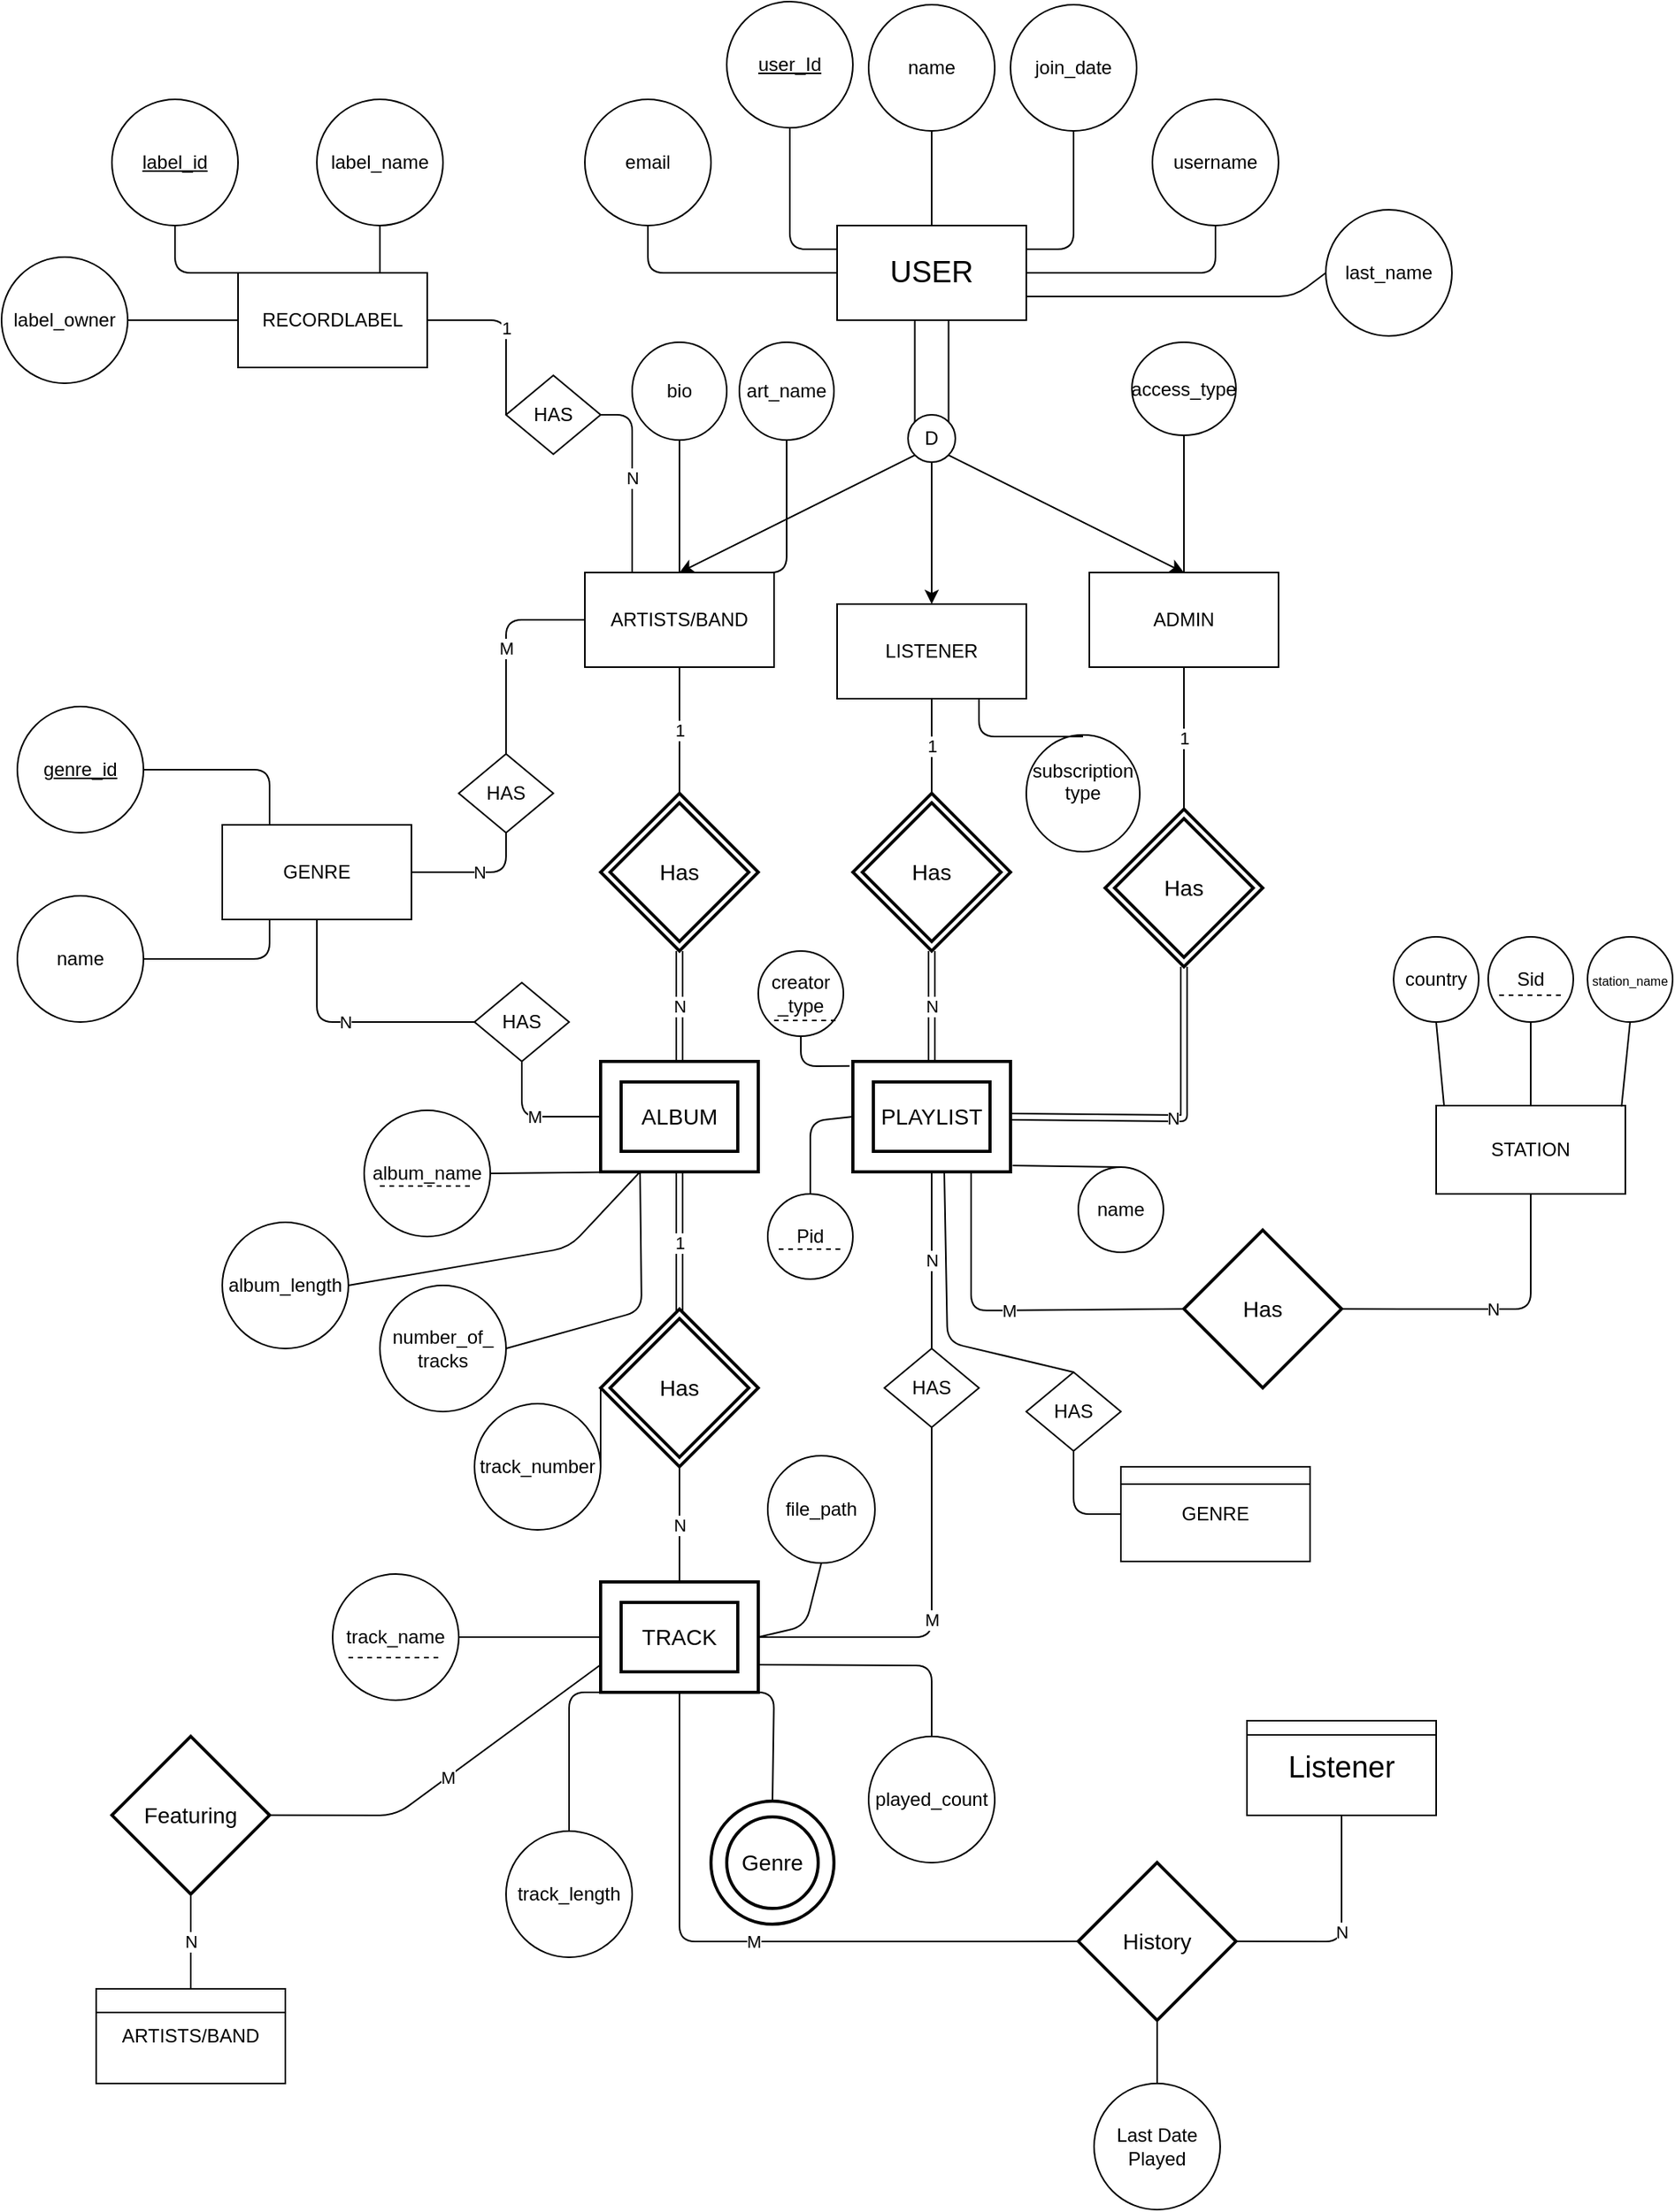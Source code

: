 <mxfile version="10.6.8" type="github"><diagram id="XxLZH_WnZtIfN90YUDpy" name="Page-1"><mxGraphModel dx="1443" dy="784" grid="1" gridSize="10" guides="1" tooltips="1" connect="1" arrows="1" fold="1" page="1" pageScale="1" pageWidth="1169" pageHeight="1654" background="none" math="0" shadow="0"><root><mxCell id="0"/><mxCell id="1" parent="0"/><mxCell id="ZjTjYvJej75fSaQNqOP--2" value="&lt;font style=&quot;font-size: 19px&quot;&gt;USER&lt;/font&gt;" style="rounded=0;whiteSpace=wrap;html=1;" parent="1" vertex="1"><mxGeometry x="560" y="202" width="120" height="60" as="geometry"/></mxCell><mxCell id="ZjTjYvJej75fSaQNqOP--3" value="" style="shape=link;html=1;width=21.429;" parent="1" target="ZjTjYvJej75fSaQNqOP--2" edge="1"><mxGeometry width="50" height="50" relative="1" as="geometry"><mxPoint x="620" y="332" as="sourcePoint"/><mxPoint x="650" y="282" as="targetPoint"/></mxGeometry></mxCell><mxCell id="ZjTjYvJej75fSaQNqOP--4" value="D" style="ellipse;whiteSpace=wrap;html=1;aspect=fixed;" parent="1" vertex="1"><mxGeometry x="605" y="322" width="30" height="30" as="geometry"/></mxCell><mxCell id="ZjTjYvJej75fSaQNqOP--7" value="" style="endArrow=classic;html=1;exitX=1;exitY=1;exitDx=0;exitDy=0;entryX=0.5;entryY=0;entryDx=0;entryDy=0;" parent="1" source="ZjTjYvJej75fSaQNqOP--4" target="Qix-pZpsLEKQEurKl3cM-2" edge="1"><mxGeometry width="50" height="50" relative="1" as="geometry"><mxPoint x="650" y="362" as="sourcePoint"/><mxPoint x="700" y="412" as="targetPoint"/></mxGeometry></mxCell><mxCell id="ZjTjYvJej75fSaQNqOP--8" value="" style="endArrow=classic;html=1;exitX=0.5;exitY=1;exitDx=0;exitDy=0;" parent="1" source="ZjTjYvJej75fSaQNqOP--4" edge="1"><mxGeometry width="50" height="50" relative="1" as="geometry"><mxPoint x="560" y="482" as="sourcePoint"/><mxPoint x="620" y="442" as="targetPoint"/></mxGeometry></mxCell><mxCell id="ZjTjYvJej75fSaQNqOP--9" value="" style="endArrow=classic;html=1;exitX=0;exitY=1;exitDx=0;exitDy=0;entryX=0.5;entryY=0;entryDx=0;entryDy=0;" parent="1" source="ZjTjYvJej75fSaQNqOP--4" target="ZjTjYvJej75fSaQNqOP--10" edge="1"><mxGeometry width="50" height="50" relative="1" as="geometry"><mxPoint x="560" y="522" as="sourcePoint"/><mxPoint x="540" y="412" as="targetPoint"/></mxGeometry></mxCell><mxCell id="ZjTjYvJej75fSaQNqOP--10" value="ARTISTS/BAND" style="rounded=0;whiteSpace=wrap;html=1;" parent="1" vertex="1"><mxGeometry x="400" y="422" width="120" height="60" as="geometry"/></mxCell><mxCell id="Qix-pZpsLEKQEurKl3cM-1" value="LISTENER" style="rounded=0;whiteSpace=wrap;html=1;" parent="1" vertex="1"><mxGeometry x="560" y="442" width="120" height="60" as="geometry"/></mxCell><mxCell id="Qix-pZpsLEKQEurKl3cM-2" value="ADMIN" style="rounded=0;whiteSpace=wrap;html=1;" parent="1" vertex="1"><mxGeometry x="720" y="422" width="120" height="60" as="geometry"/></mxCell><mxCell id="Qix-pZpsLEKQEurKl3cM-9" value="1" style="endArrow=none;html=1;entryX=0.5;entryY=1;entryDx=0;entryDy=0;" parent="1" target="ZjTjYvJej75fSaQNqOP--10" edge="1"><mxGeometry width="50" height="50" relative="1" as="geometry"><mxPoint x="460" y="562" as="sourcePoint"/><mxPoint x="260" y="522" as="targetPoint"/></mxGeometry></mxCell><mxCell id="Qix-pZpsLEKQEurKl3cM-11" value="Has" style="shape=rhombus;double=1;strokeWidth=2;fontSize=17;perimeter=rhombusPerimeter;whiteSpace=wrap;html=1;align=center;fontSize=14;" parent="1" vertex="1"><mxGeometry x="410" y="562" width="100" height="100" as="geometry"/></mxCell><mxCell id="Qix-pZpsLEKQEurKl3cM-12" value="N" style="shape=link;html=1;entryX=0.5;entryY=1;entryDx=0;entryDy=0;" parent="1" target="Qix-pZpsLEKQEurKl3cM-11" edge="1"><mxGeometry width="50" height="50" relative="1" as="geometry"><mxPoint x="460" y="732" as="sourcePoint"/><mxPoint x="260" y="682" as="targetPoint"/></mxGeometry></mxCell><mxCell id="Qix-pZpsLEKQEurKl3cM-13" value="ALBUM" style="shape=ext;strokeWidth=2;margin=10;double=1;whiteSpace=wrap;html=1;align=center;fontSize=14;" parent="1" vertex="1"><mxGeometry x="410" y="732" width="100" height="70" as="geometry"/></mxCell><mxCell id="Qix-pZpsLEKQEurKl3cM-14" value="1" style="shape=link;html=1;entryX=0.5;entryY=1;entryDx=0;entryDy=0;" parent="1" target="Qix-pZpsLEKQEurKl3cM-13" edge="1"><mxGeometry width="50" height="50" relative="1" as="geometry"><mxPoint x="460" y="892" as="sourcePoint"/><mxPoint x="260" y="822" as="targetPoint"/></mxGeometry></mxCell><mxCell id="Qix-pZpsLEKQEurKl3cM-15" value="Has" style="shape=rhombus;double=1;strokeWidth=2;fontSize=17;perimeter=rhombusPerimeter;whiteSpace=wrap;html=1;align=center;fontSize=14;" parent="1" vertex="1"><mxGeometry x="410" y="889" width="100" height="100" as="geometry"/></mxCell><mxCell id="Qix-pZpsLEKQEurKl3cM-16" value="TRACK" style="shape=ext;strokeWidth=2;margin=10;double=1;whiteSpace=wrap;html=1;align=center;fontSize=14;" parent="1" vertex="1"><mxGeometry x="410" y="1062" width="100" height="70" as="geometry"/></mxCell><mxCell id="Qix-pZpsLEKQEurKl3cM-18" value="N" style="endArrow=none;html=1;entryX=0.5;entryY=1;entryDx=0;entryDy=0;" parent="1" source="Qix-pZpsLEKQEurKl3cM-16" target="Qix-pZpsLEKQEurKl3cM-15" edge="1"><mxGeometry width="50" height="50" relative="1" as="geometry"><mxPoint x="210" y="1202" as="sourcePoint"/><mxPoint x="260" y="1152" as="targetPoint"/><Array as="points"/></mxGeometry></mxCell><mxCell id="Qix-pZpsLEKQEurKl3cM-19" value="GENRE" style="rounded=0;whiteSpace=wrap;html=1;" parent="1" vertex="1"><mxGeometry x="170" y="582" width="120" height="60" as="geometry"/></mxCell><mxCell id="Qix-pZpsLEKQEurKl3cM-20" value="HAS" style="rhombus;whiteSpace=wrap;html=1;" parent="1" vertex="1"><mxGeometry x="320" y="537" width="60" height="50" as="geometry"/></mxCell><mxCell id="Qix-pZpsLEKQEurKl3cM-21" value="M" style="endArrow=none;html=1;entryX=0;entryY=0.5;entryDx=0;entryDy=0;exitX=0.5;exitY=0;exitDx=0;exitDy=0;" parent="1" source="Qix-pZpsLEKQEurKl3cM-20" target="ZjTjYvJej75fSaQNqOP--10" edge="1"><mxGeometry width="50" height="50" relative="1" as="geometry"><mxPoint x="170" y="1202" as="sourcePoint"/><mxPoint x="220" y="1152" as="targetPoint"/><Array as="points"><mxPoint x="350" y="452"/></Array></mxGeometry></mxCell><mxCell id="Qix-pZpsLEKQEurKl3cM-22" value="N" style="endArrow=none;html=1;entryX=0.5;entryY=1;entryDx=0;entryDy=0;exitX=1;exitY=0.5;exitDx=0;exitDy=0;" parent="1" source="Qix-pZpsLEKQEurKl3cM-19" target="Qix-pZpsLEKQEurKl3cM-20" edge="1"><mxGeometry width="50" height="50" relative="1" as="geometry"><mxPoint x="170" y="1202" as="sourcePoint"/><mxPoint x="220" y="1152" as="targetPoint"/><Array as="points"><mxPoint x="350" y="612"/></Array></mxGeometry></mxCell><mxCell id="Qix-pZpsLEKQEurKl3cM-23" value="HAS" style="rhombus;whiteSpace=wrap;html=1;" parent="1" vertex="1"><mxGeometry x="330" y="682" width="60" height="50" as="geometry"/></mxCell><mxCell id="Qix-pZpsLEKQEurKl3cM-24" value="N" style="endArrow=none;html=1;entryX=0.5;entryY=1;entryDx=0;entryDy=0;exitX=0;exitY=0.5;exitDx=0;exitDy=0;" parent="1" source="Qix-pZpsLEKQEurKl3cM-23" target="Qix-pZpsLEKQEurKl3cM-19" edge="1"><mxGeometry width="50" height="50" relative="1" as="geometry"><mxPoint x="170" y="1202" as="sourcePoint"/><mxPoint x="220" y="1152" as="targetPoint"/><Array as="points"><mxPoint x="230" y="707"/></Array></mxGeometry></mxCell><mxCell id="Qix-pZpsLEKQEurKl3cM-25" value="M" style="endArrow=none;html=1;entryX=0.5;entryY=1;entryDx=0;entryDy=0;exitX=0;exitY=0.5;exitDx=0;exitDy=0;" parent="1" source="Qix-pZpsLEKQEurKl3cM-13" target="Qix-pZpsLEKQEurKl3cM-23" edge="1"><mxGeometry width="50" height="50" relative="1" as="geometry"><mxPoint x="170" y="1202" as="sourcePoint"/><mxPoint x="220" y="1152" as="targetPoint"/><Array as="points"><mxPoint x="360" y="767"/></Array></mxGeometry></mxCell><mxCell id="Qix-pZpsLEKQEurKl3cM-26" value="RECORDLABEL" style="rounded=0;whiteSpace=wrap;html=1;" parent="1" vertex="1"><mxGeometry x="180" y="232" width="120" height="60" as="geometry"/></mxCell><mxCell id="Qix-pZpsLEKQEurKl3cM-27" value="HAS" style="rhombus;whiteSpace=wrap;html=1;" parent="1" vertex="1"><mxGeometry x="350" y="297" width="60" height="50" as="geometry"/></mxCell><mxCell id="Qix-pZpsLEKQEurKl3cM-28" value="1" style="endArrow=none;html=1;entryX=0;entryY=0.5;entryDx=0;entryDy=0;exitX=1;exitY=0.5;exitDx=0;exitDy=0;" parent="1" source="Qix-pZpsLEKQEurKl3cM-26" target="Qix-pZpsLEKQEurKl3cM-27" edge="1"><mxGeometry width="50" height="50" relative="1" as="geometry"><mxPoint x="170" y="1202" as="sourcePoint"/><mxPoint x="220" y="1152" as="targetPoint"/><Array as="points"><mxPoint x="350" y="262"/></Array></mxGeometry></mxCell><mxCell id="Qix-pZpsLEKQEurKl3cM-29" value="N" style="endArrow=none;html=1;exitX=0.25;exitY=0;exitDx=0;exitDy=0;entryX=1;entryY=0.5;entryDx=0;entryDy=0;" parent="1" source="ZjTjYvJej75fSaQNqOP--10" target="Qix-pZpsLEKQEurKl3cM-27" edge="1"><mxGeometry width="50" height="50" relative="1" as="geometry"><mxPoint x="410" y="296.833" as="sourcePoint"/><mxPoint x="500" y="186.833" as="targetPoint"/><Array as="points"><mxPoint x="430" y="322"/></Array></mxGeometry></mxCell><mxCell id="Qix-pZpsLEKQEurKl3cM-31" value="PLAYLIST" style="shape=ext;strokeWidth=2;margin=10;double=1;whiteSpace=wrap;html=1;align=center;fontSize=14;" parent="1" vertex="1"><mxGeometry x="570" y="732" width="100" height="70" as="geometry"/></mxCell><mxCell id="Qix-pZpsLEKQEurKl3cM-32" value="Has" style="shape=rhombus;double=1;strokeWidth=2;fontSize=17;perimeter=rhombusPerimeter;whiteSpace=wrap;html=1;align=center;fontSize=14;" parent="1" vertex="1"><mxGeometry x="570" y="562" width="100" height="100" as="geometry"/></mxCell><mxCell id="Qix-pZpsLEKQEurKl3cM-34" value="1" style="endArrow=none;html=1;entryX=0.5;entryY=1;entryDx=0;entryDy=0;exitX=0.5;exitY=0;exitDx=0;exitDy=0;" parent="1" source="Qix-pZpsLEKQEurKl3cM-32" target="Qix-pZpsLEKQEurKl3cM-1" edge="1"><mxGeometry width="50" height="50" relative="1" as="geometry"><mxPoint x="170" y="1202" as="sourcePoint"/><mxPoint x="220" y="1152" as="targetPoint"/></mxGeometry></mxCell><mxCell id="Qix-pZpsLEKQEurKl3cM-37" value="N" style="shape=link;html=1;entryX=0.5;entryY=1;entryDx=0;entryDy=0;exitX=0.5;exitY=0;exitDx=0;exitDy=0;" parent="1" source="Qix-pZpsLEKQEurKl3cM-31" target="Qix-pZpsLEKQEurKl3cM-32" edge="1"><mxGeometry width="50" height="50" relative="1" as="geometry"><mxPoint x="170" y="1202" as="sourcePoint"/><mxPoint x="220" y="1152" as="targetPoint"/></mxGeometry></mxCell><mxCell id="Qix-pZpsLEKQEurKl3cM-38" value="HAS" style="rhombus;whiteSpace=wrap;html=1;" parent="1" vertex="1"><mxGeometry x="590" y="914" width="60" height="50" as="geometry"/></mxCell><mxCell id="Qix-pZpsLEKQEurKl3cM-42" value="M" style="endArrow=none;html=1;exitX=1;exitY=0.5;exitDx=0;exitDy=0;entryX=0.5;entryY=1;entryDx=0;entryDy=0;" parent="1" source="Qix-pZpsLEKQEurKl3cM-16" target="Qix-pZpsLEKQEurKl3cM-38" edge="1"><mxGeometry width="50" height="50" relative="1" as="geometry"><mxPoint x="170" y="1202" as="sourcePoint"/><mxPoint x="220" y="1152" as="targetPoint"/><Array as="points"><mxPoint x="620" y="1097"/></Array></mxGeometry></mxCell><mxCell id="Qix-pZpsLEKQEurKl3cM-43" value="N" style="endArrow=none;html=1;entryX=0.5;entryY=1;entryDx=0;entryDy=0;exitX=0.5;exitY=0;exitDx=0;exitDy=0;" parent="1" source="Qix-pZpsLEKQEurKl3cM-38" target="Qix-pZpsLEKQEurKl3cM-31" edge="1"><mxGeometry width="50" height="50" relative="1" as="geometry"><mxPoint x="170" y="1202" as="sourcePoint"/><mxPoint x="220" y="1152" as="targetPoint"/></mxGeometry></mxCell><mxCell id="Qix-pZpsLEKQEurKl3cM-44" value="Has" style="shape=rhombus;double=1;strokeWidth=2;fontSize=17;perimeter=rhombusPerimeter;whiteSpace=wrap;html=1;align=center;fontSize=14;" parent="1" vertex="1"><mxGeometry x="730" y="572" width="100" height="100" as="geometry"/></mxCell><mxCell id="Qix-pZpsLEKQEurKl3cM-45" value="1" style="endArrow=none;html=1;entryX=0.5;entryY=1;entryDx=0;entryDy=0;exitX=0.5;exitY=0;exitDx=0;exitDy=0;" parent="1" source="Qix-pZpsLEKQEurKl3cM-44" target="Qix-pZpsLEKQEurKl3cM-2" edge="1"><mxGeometry width="50" height="50" relative="1" as="geometry"><mxPoint x="630" y="572" as="sourcePoint"/><mxPoint x="630" y="512" as="targetPoint"/></mxGeometry></mxCell><mxCell id="Qix-pZpsLEKQEurKl3cM-49" value="M" style="endArrow=none;html=1;entryX=0.75;entryY=1;entryDx=0;entryDy=0;exitX=0;exitY=0.5;exitDx=0;exitDy=0;" parent="1" source="nU40NlZPv47ax7dAzNOi-8" target="Qix-pZpsLEKQEurKl3cM-31" edge="1"><mxGeometry width="50" height="50" relative="1" as="geometry"><mxPoint x="780.235" y="889.294" as="sourcePoint"/><mxPoint x="220" y="1152" as="targetPoint"/><Array as="points"><mxPoint x="645" y="890"/></Array></mxGeometry></mxCell><mxCell id="rVJGgEubMFQXfVqfXKyP-1" value="N" style="shape=link;html=1;exitX=1;exitY=0.5;exitDx=0;exitDy=0;entryX=0.5;entryY=1;entryDx=0;entryDy=0;" parent="1" source="Qix-pZpsLEKQEurKl3cM-31" target="Qix-pZpsLEKQEurKl3cM-44" edge="1"><mxGeometry width="50" height="50" relative="1" as="geometry"><mxPoint x="820" y="792" as="sourcePoint"/><mxPoint x="870" y="742" as="targetPoint"/><Array as="points"><mxPoint x="780" y="768"/></Array></mxGeometry></mxCell><mxCell id="rVJGgEubMFQXfVqfXKyP-3" value="&lt;u&gt;user_Id&lt;/u&gt;" style="ellipse;whiteSpace=wrap;html=1;" parent="1" vertex="1"><mxGeometry x="490" y="60" width="80" height="80" as="geometry"/></mxCell><mxCell id="rVJGgEubMFQXfVqfXKyP-4" value="name" style="ellipse;whiteSpace=wrap;html=1;" parent="1" vertex="1"><mxGeometry x="580" y="62" width="80" height="80" as="geometry"/></mxCell><mxCell id="rVJGgEubMFQXfVqfXKyP-5" value="join_date" style="ellipse;whiteSpace=wrap;html=1;" parent="1" vertex="1"><mxGeometry x="670" y="62" width="80" height="80" as="geometry"/></mxCell><mxCell id="rVJGgEubMFQXfVqfXKyP-7" value="" style="endArrow=none;html=1;entryX=0.5;entryY=1;entryDx=0;entryDy=0;exitX=0;exitY=0.25;exitDx=0;exitDy=0;" parent="1" source="ZjTjYvJej75fSaQNqOP--2" target="rVJGgEubMFQXfVqfXKyP-3" edge="1"><mxGeometry width="50" height="50" relative="1" as="geometry"><mxPoint x="500" y="230" as="sourcePoint"/><mxPoint x="550" y="180" as="targetPoint"/><Array as="points"><mxPoint x="530" y="217"/></Array></mxGeometry></mxCell><mxCell id="rVJGgEubMFQXfVqfXKyP-8" value="" style="endArrow=none;html=1;entryX=0.5;entryY=1;entryDx=0;entryDy=0;exitX=0.5;exitY=0;exitDx=0;exitDy=0;" parent="1" source="ZjTjYvJej75fSaQNqOP--2" target="rVJGgEubMFQXfVqfXKyP-4" edge="1"><mxGeometry width="50" height="50" relative="1" as="geometry"><mxPoint x="610" y="210" as="sourcePoint"/><mxPoint x="360" y="210" as="targetPoint"/></mxGeometry></mxCell><mxCell id="rVJGgEubMFQXfVqfXKyP-11" value="" style="endArrow=none;html=1;entryX=0.5;entryY=1;entryDx=0;entryDy=0;exitX=1;exitY=0.25;exitDx=0;exitDy=0;" parent="1" source="ZjTjYvJej75fSaQNqOP--2" target="rVJGgEubMFQXfVqfXKyP-5" edge="1"><mxGeometry width="50" height="50" relative="1" as="geometry"><mxPoint x="690" y="200" as="sourcePoint"/><mxPoint x="740" y="160" as="targetPoint"/><Array as="points"><mxPoint x="710" y="217"/></Array></mxGeometry></mxCell><mxCell id="rVJGgEubMFQXfVqfXKyP-12" value="username&lt;br&gt;" style="ellipse;whiteSpace=wrap;html=1;" parent="1" vertex="1"><mxGeometry x="760" y="122" width="80" height="80" as="geometry"/></mxCell><mxCell id="rVJGgEubMFQXfVqfXKyP-15" value="" style="endArrow=none;html=1;exitX=1;exitY=0.5;exitDx=0;exitDy=0;entryX=0.5;entryY=1;entryDx=0;entryDy=0;" parent="1" source="ZjTjYvJej75fSaQNqOP--2" target="rVJGgEubMFQXfVqfXKyP-12" edge="1"><mxGeometry width="50" height="50" relative="1" as="geometry"><mxPoint x="800" y="290" as="sourcePoint"/><mxPoint x="800" y="232" as="targetPoint"/><Array as="points"><mxPoint x="800" y="232"/></Array></mxGeometry></mxCell><mxCell id="rVJGgEubMFQXfVqfXKyP-17" value="email&lt;br&gt;" style="ellipse;whiteSpace=wrap;html=1;" parent="1" vertex="1"><mxGeometry x="400" y="122" width="80" height="80" as="geometry"/></mxCell><mxCell id="rVJGgEubMFQXfVqfXKyP-21" value="" style="endArrow=none;html=1;entryX=0.5;entryY=1;entryDx=0;entryDy=0;exitX=0;exitY=0.5;exitDx=0;exitDy=0;" parent="1" source="ZjTjYvJej75fSaQNqOP--2" target="rVJGgEubMFQXfVqfXKyP-17" edge="1"><mxGeometry width="50" height="50" relative="1" as="geometry"><mxPoint x="460" y="350" as="sourcePoint"/><mxPoint x="510" y="300" as="targetPoint"/><Array as="points"><mxPoint x="440" y="232"/></Array></mxGeometry></mxCell><mxCell id="rVJGgEubMFQXfVqfXKyP-23" value="bio" style="ellipse;whiteSpace=wrap;html=1;" parent="1" vertex="1"><mxGeometry x="430" y="276" width="60" height="62" as="geometry"/></mxCell><mxCell id="rVJGgEubMFQXfVqfXKyP-25" value="&lt;u&gt;label_id&lt;/u&gt;" style="ellipse;whiteSpace=wrap;html=1;aspect=fixed;" parent="1" vertex="1"><mxGeometry x="100" y="122" width="80" height="80" as="geometry"/></mxCell><mxCell id="rVJGgEubMFQXfVqfXKyP-26" value="label_name" style="ellipse;whiteSpace=wrap;html=1;aspect=fixed;" parent="1" vertex="1"><mxGeometry x="230" y="122" width="80" height="80" as="geometry"/></mxCell><mxCell id="rVJGgEubMFQXfVqfXKyP-27" value="label_owner" style="ellipse;whiteSpace=wrap;html=1;aspect=fixed;" parent="1" vertex="1"><mxGeometry x="30" y="222" width="80" height="80" as="geometry"/></mxCell><mxCell id="rVJGgEubMFQXfVqfXKyP-33" value="access_type" style="ellipse;whiteSpace=wrap;html=1;" parent="1" vertex="1"><mxGeometry x="747" y="276" width="66" height="59" as="geometry"/></mxCell><mxCell id="rVJGgEubMFQXfVqfXKyP-36" value="&lt;u&gt;genre_id&lt;/u&gt;" style="ellipse;whiteSpace=wrap;html=1;aspect=fixed;" parent="1" vertex="1"><mxGeometry x="40" y="507" width="80" height="80" as="geometry"/></mxCell><mxCell id="rVJGgEubMFQXfVqfXKyP-37" value="name" style="ellipse;whiteSpace=wrap;html=1;aspect=fixed;" parent="1" vertex="1"><mxGeometry x="40" y="627" width="80" height="80" as="geometry"/></mxCell><mxCell id="rVJGgEubMFQXfVqfXKyP-38" value="" style="endArrow=none;html=1;entryX=1;entryY=0.5;entryDx=0;entryDy=0;exitX=0.25;exitY=1;exitDx=0;exitDy=0;" parent="1" source="Qix-pZpsLEKQEurKl3cM-19" target="rVJGgEubMFQXfVqfXKyP-37" edge="1"><mxGeometry width="50" height="50" relative="1" as="geometry"><mxPoint x="180" y="720" as="sourcePoint"/><mxPoint x="210" y="820" as="targetPoint"/><Array as="points"><mxPoint x="200" y="667"/></Array></mxGeometry></mxCell><mxCell id="rVJGgEubMFQXfVqfXKyP-39" value="" style="endArrow=none;html=1;entryX=1;entryY=0.5;entryDx=0;entryDy=0;exitX=0.25;exitY=0;exitDx=0;exitDy=0;" parent="1" source="Qix-pZpsLEKQEurKl3cM-19" target="rVJGgEubMFQXfVqfXKyP-36" edge="1"><mxGeometry width="50" height="50" relative="1" as="geometry"><mxPoint x="110" y="620" as="sourcePoint"/><mxPoint x="160" y="570" as="targetPoint"/><Array as="points"><mxPoint x="200" y="547"/></Array></mxGeometry></mxCell><mxCell id="rVJGgEubMFQXfVqfXKyP-40" value="" style="endArrow=none;html=1;entryX=0.5;entryY=1;entryDx=0;entryDy=0;exitX=0.5;exitY=0;exitDx=0;exitDy=0;" parent="1" source="ZjTjYvJej75fSaQNqOP--10" target="rVJGgEubMFQXfVqfXKyP-23" edge="1"><mxGeometry width="50" height="50" relative="1" as="geometry"><mxPoint x="460" y="410" as="sourcePoint"/><mxPoint x="510" y="360" as="targetPoint"/></mxGeometry></mxCell><mxCell id="rVJGgEubMFQXfVqfXKyP-42" value="" style="endArrow=none;html=1;exitX=1;exitY=0.5;exitDx=0;exitDy=0;entryX=0;entryY=0.5;entryDx=0;entryDy=0;" parent="1" source="rVJGgEubMFQXfVqfXKyP-27" target="Qix-pZpsLEKQEurKl3cM-26" edge="1"><mxGeometry width="50" height="50" relative="1" as="geometry"><mxPoint x="120" y="290" as="sourcePoint"/><mxPoint x="170" y="240" as="targetPoint"/></mxGeometry></mxCell><mxCell id="rVJGgEubMFQXfVqfXKyP-43" value="" style="endArrow=none;html=1;entryX=0.5;entryY=1;entryDx=0;entryDy=0;exitX=0.25;exitY=0;exitDx=0;exitDy=0;" parent="1" source="Qix-pZpsLEKQEurKl3cM-26" target="rVJGgEubMFQXfVqfXKyP-25" edge="1"><mxGeometry width="50" height="50" relative="1" as="geometry"><mxPoint x="140" y="250" as="sourcePoint"/><mxPoint x="190" y="200" as="targetPoint"/><Array as="points"><mxPoint x="140" y="232"/></Array></mxGeometry></mxCell><mxCell id="rVJGgEubMFQXfVqfXKyP-44" value="" style="endArrow=none;html=1;entryX=0.5;entryY=1;entryDx=0;entryDy=0;exitX=0.75;exitY=0;exitDx=0;exitDy=0;" parent="1" source="Qix-pZpsLEKQEurKl3cM-26" target="rVJGgEubMFQXfVqfXKyP-26" edge="1"><mxGeometry width="50" height="50" relative="1" as="geometry"><mxPoint x="300" y="240" as="sourcePoint"/><mxPoint x="350" y="190" as="targetPoint"/></mxGeometry></mxCell><mxCell id="rVJGgEubMFQXfVqfXKyP-45" value="" style="endArrow=none;html=1;entryX=0.5;entryY=1;entryDx=0;entryDy=0;exitX=0.5;exitY=0;exitDx=0;exitDy=0;" parent="1" source="Qix-pZpsLEKQEurKl3cM-2" target="rVJGgEubMFQXfVqfXKyP-33" edge="1"><mxGeometry width="50" height="50" relative="1" as="geometry"><mxPoint x="930" y="420" as="sourcePoint"/><mxPoint x="980" y="370" as="targetPoint"/></mxGeometry></mxCell><mxCell id="rVJGgEubMFQXfVqfXKyP-47" value="album_name" style="ellipse;whiteSpace=wrap;html=1;aspect=fixed;" parent="1" vertex="1"><mxGeometry x="260" y="763" width="80" height="80" as="geometry"/></mxCell><mxCell id="rVJGgEubMFQXfVqfXKyP-49" value="" style="endArrow=none;dashed=1;html=1;" parent="1" edge="1"><mxGeometry width="50" height="50" relative="1" as="geometry"><mxPoint x="270" y="811" as="sourcePoint"/><mxPoint x="330" y="811" as="targetPoint"/></mxGeometry></mxCell><mxCell id="rVJGgEubMFQXfVqfXKyP-50" value="" style="endArrow=none;html=1;entryX=0.25;entryY=1;entryDx=0;entryDy=0;exitX=1;exitY=0.5;exitDx=0;exitDy=0;" parent="1" source="rVJGgEubMFQXfVqfXKyP-47" target="Qix-pZpsLEKQEurKl3cM-13" edge="1"><mxGeometry width="50" height="50" relative="1" as="geometry"><mxPoint x="370" y="860" as="sourcePoint"/><mxPoint x="420" y="810" as="targetPoint"/></mxGeometry></mxCell><mxCell id="rVJGgEubMFQXfVqfXKyP-53" value="number_of_&lt;br&gt;tracks" style="ellipse;whiteSpace=wrap;html=1;aspect=fixed;" parent="1" vertex="1"><mxGeometry x="270" y="874" width="80" height="80" as="geometry"/></mxCell><mxCell id="rVJGgEubMFQXfVqfXKyP-54" value="track_name" style="ellipse;whiteSpace=wrap;html=1;aspect=fixed;" parent="1" vertex="1"><mxGeometry x="240" y="1057" width="80" height="80" as="geometry"/></mxCell><mxCell id="rVJGgEubMFQXfVqfXKyP-55" value="" style="endArrow=none;html=1;entryX=0.25;entryY=1;entryDx=0;entryDy=0;exitX=1;exitY=0.5;exitDx=0;exitDy=0;" parent="1" source="rVJGgEubMFQXfVqfXKyP-53" target="Qix-pZpsLEKQEurKl3cM-13" edge="1"><mxGeometry width="50" height="50" relative="1" as="geometry"><mxPoint x="360" y="890" as="sourcePoint"/><mxPoint x="410" y="840" as="targetPoint"/><Array as="points"><mxPoint x="436" y="890"/></Array></mxGeometry></mxCell><mxCell id="rVJGgEubMFQXfVqfXKyP-56" value="album_length" style="ellipse;whiteSpace=wrap;html=1;aspect=fixed;" parent="1" vertex="1"><mxGeometry x="170" y="834" width="80" height="80" as="geometry"/></mxCell><mxCell id="rVJGgEubMFQXfVqfXKyP-57" value="" style="endArrow=none;html=1;entryX=0.25;entryY=1;entryDx=0;entryDy=0;exitX=1;exitY=0.5;exitDx=0;exitDy=0;" parent="1" source="rVJGgEubMFQXfVqfXKyP-56" target="Qix-pZpsLEKQEurKl3cM-13" edge="1"><mxGeometry width="50" height="50" relative="1" as="geometry"><mxPoint x="350" y="890" as="sourcePoint"/><mxPoint x="400" y="840" as="targetPoint"/><Array as="points"><mxPoint x="390" y="850"/></Array></mxGeometry></mxCell><mxCell id="rVJGgEubMFQXfVqfXKyP-58" value="" style="endArrow=none;dashed=1;html=1;" parent="1" edge="1"><mxGeometry width="50" height="50" relative="1" as="geometry"><mxPoint x="250" y="1110.0" as="sourcePoint"/><mxPoint x="310" y="1110.0" as="targetPoint"/></mxGeometry></mxCell><mxCell id="rVJGgEubMFQXfVqfXKyP-59" value="track_length" style="ellipse;whiteSpace=wrap;html=1;aspect=fixed;" parent="1" vertex="1"><mxGeometry x="350" y="1220" width="80" height="80" as="geometry"/></mxCell><mxCell id="rVJGgEubMFQXfVqfXKyP-60" value="track_number" style="ellipse;whiteSpace=wrap;html=1;aspect=fixed;" parent="1" vertex="1"><mxGeometry x="330" y="949" width="80" height="80" as="geometry"/></mxCell><mxCell id="rVJGgEubMFQXfVqfXKyP-61" value="" style="endArrow=none;html=1;exitX=1;exitY=0.5;exitDx=0;exitDy=0;entryX=0;entryY=0.5;entryDx=0;entryDy=0;" parent="1" source="rVJGgEubMFQXfVqfXKyP-60" target="Qix-pZpsLEKQEurKl3cM-15" edge="1"><mxGeometry width="50" height="50" relative="1" as="geometry"><mxPoint x="360" y="1010" as="sourcePoint"/><mxPoint x="410" y="960" as="targetPoint"/></mxGeometry></mxCell><mxCell id="rVJGgEubMFQXfVqfXKyP-62" value="" style="endArrow=none;html=1;entryX=0;entryY=0.5;entryDx=0;entryDy=0;exitX=1;exitY=0.5;exitDx=0;exitDy=0;" parent="1" source="rVJGgEubMFQXfVqfXKyP-54" target="Qix-pZpsLEKQEurKl3cM-16" edge="1"><mxGeometry width="50" height="50" relative="1" as="geometry"><mxPoint x="360" y="1130" as="sourcePoint"/><mxPoint x="410" y="1080" as="targetPoint"/></mxGeometry></mxCell><mxCell id="rVJGgEubMFQXfVqfXKyP-63" value="" style="endArrow=none;html=1;entryX=0.5;entryY=1;entryDx=0;entryDy=0;exitX=0.5;exitY=0;exitDx=0;exitDy=0;" parent="1" source="rVJGgEubMFQXfVqfXKyP-59" target="Qix-pZpsLEKQEurKl3cM-16" edge="1"><mxGeometry width="50" height="50" relative="1" as="geometry"><mxPoint x="490" y="1220" as="sourcePoint"/><mxPoint x="540" y="1170" as="targetPoint"/><Array as="points"><mxPoint x="390" y="1132"/></Array></mxGeometry></mxCell><mxCell id="1ROTI14E_Pd28IPo4KrD-1" value="Genre" style="ellipse;shape=doubleEllipse;margin=10;strokeWidth=2;fontSize=14;whiteSpace=wrap;html=1;align=center;" parent="1" vertex="1"><mxGeometry x="480" y="1201" width="78" height="78" as="geometry"/></mxCell><mxCell id="1ROTI14E_Pd28IPo4KrD-2" value="" style="endArrow=none;html=1;entryX=0.75;entryY=1;entryDx=0;entryDy=0;exitX=0.5;exitY=0;exitDx=0;exitDy=0;" parent="1" source="1ROTI14E_Pd28IPo4KrD-1" target="Qix-pZpsLEKQEurKl3cM-16" edge="1"><mxGeometry width="50" height="50" relative="1" as="geometry"><mxPoint x="449.857" y="1221.714" as="sourcePoint"/><mxPoint x="469.857" y="1141.714" as="targetPoint"/><Array as="points"><mxPoint x="520" y="1132"/></Array></mxGeometry></mxCell><mxCell id="1ROTI14E_Pd28IPo4KrD-3" value="name" style="ellipse;whiteSpace=wrap;html=1;aspect=fixed;" parent="1" vertex="1"><mxGeometry x="713" y="799" width="54" height="54" as="geometry"/></mxCell><mxCell id="1ROTI14E_Pd28IPo4KrD-5" value="" style="endArrow=none;html=1;exitX=0.5;exitY=0;exitDx=0;exitDy=0;entryX=1.013;entryY=0.943;entryDx=0;entryDy=0;entryPerimeter=0;" parent="1" source="1ROTI14E_Pd28IPo4KrD-3" target="Qix-pZpsLEKQEurKl3cM-31" edge="1"><mxGeometry width="50" height="50" relative="1" as="geometry"><mxPoint x="810" y="810" as="sourcePoint"/><mxPoint x="860" y="760" as="targetPoint"/></mxGeometry></mxCell><mxCell id="1ROTI14E_Pd28IPo4KrD-6" value="Pid" style="ellipse;whiteSpace=wrap;html=1;aspect=fixed;" parent="1" vertex="1"><mxGeometry x="516" y="816" width="54" height="54" as="geometry"/></mxCell><mxCell id="1ROTI14E_Pd28IPo4KrD-8" value="" style="endArrow=none;dashed=1;html=1;" parent="1" edge="1"><mxGeometry width="50" height="50" relative="1" as="geometry"><mxPoint x="523" y="851" as="sourcePoint"/><mxPoint x="563" y="851" as="targetPoint"/></mxGeometry></mxCell><mxCell id="1ROTI14E_Pd28IPo4KrD-9" value="" style="endArrow=none;html=1;exitX=0;exitY=0.5;exitDx=0;exitDy=0;entryX=0.5;entryY=0;entryDx=0;entryDy=0;" parent="1" source="Qix-pZpsLEKQEurKl3cM-31" target="1ROTI14E_Pd28IPo4KrD-6" edge="1"><mxGeometry width="50" height="50" relative="1" as="geometry"><mxPoint x="604.5" y="816.5" as="sourcePoint"/><mxPoint x="556" y="816" as="targetPoint"/><Array as="points"><mxPoint x="543" y="770"/></Array></mxGeometry></mxCell><mxCell id="1ROTI14E_Pd28IPo4KrD-10" value="GENRE" style="rounded=0;whiteSpace=wrap;html=1;" parent="1" vertex="1"><mxGeometry x="740" y="989" width="120" height="60" as="geometry"/></mxCell><mxCell id="1ROTI14E_Pd28IPo4KrD-11" value="" style="endArrow=none;html=1;" parent="1" edge="1"><mxGeometry width="50" height="50" relative="1" as="geometry"><mxPoint x="740" y="1000" as="sourcePoint"/><mxPoint x="860" y="1000" as="targetPoint"/></mxGeometry></mxCell><mxCell id="1ROTI14E_Pd28IPo4KrD-12" value="HAS" style="rhombus;whiteSpace=wrap;html=1;" parent="1" vertex="1"><mxGeometry x="680" y="929" width="60" height="50" as="geometry"/></mxCell><mxCell id="1ROTI14E_Pd28IPo4KrD-15" value="" style="endArrow=none;html=1;entryX=0;entryY=0.5;entryDx=0;entryDy=0;exitX=0.5;exitY=1;exitDx=0;exitDy=0;" parent="1" source="1ROTI14E_Pd28IPo4KrD-12" target="1ROTI14E_Pd28IPo4KrD-10" edge="1"><mxGeometry width="50" height="50" relative="1" as="geometry"><mxPoint x="680" y="1079" as="sourcePoint"/><mxPoint x="730" y="1029" as="targetPoint"/><Array as="points"><mxPoint x="710" y="1019"/></Array></mxGeometry></mxCell><mxCell id="1ROTI14E_Pd28IPo4KrD-16" value="" style="endArrow=none;html=1;exitX=0.5;exitY=0;exitDx=0;exitDy=0;" parent="1" source="1ROTI14E_Pd28IPo4KrD-12" edge="1"><mxGeometry width="50" height="50" relative="1" as="geometry"><mxPoint x="680" y="1105" as="sourcePoint"/><mxPoint x="628" y="803" as="targetPoint"/><Array as="points"><mxPoint x="630" y="910"/></Array></mxGeometry></mxCell><mxCell id="1ROTI14E_Pd28IPo4KrD-17" value="&lt;font style=&quot;font-size: 8px&quot;&gt;station_name&lt;/font&gt;" style="ellipse;whiteSpace=wrap;html=1;aspect=fixed;" parent="1" vertex="1"><mxGeometry x="1036" y="653" width="54" height="54" as="geometry"/></mxCell><mxCell id="1ROTI14E_Pd28IPo4KrD-20" value="Sid" style="ellipse;whiteSpace=wrap;html=1;aspect=fixed;" parent="1" vertex="1"><mxGeometry x="973" y="653" width="54" height="54" as="geometry"/></mxCell><mxCell id="1ROTI14E_Pd28IPo4KrD-21" value="country" style="ellipse;whiteSpace=wrap;html=1;aspect=fixed;" parent="1" vertex="1"><mxGeometry x="913" y="653" width="54" height="54" as="geometry"/></mxCell><mxCell id="1ROTI14E_Pd28IPo4KrD-22" value="" style="endArrow=none;dashed=1;html=1;" parent="1" edge="1"><mxGeometry width="50" height="50" relative="1" as="geometry"><mxPoint x="980" y="690" as="sourcePoint"/><mxPoint x="1020" y="690" as="targetPoint"/></mxGeometry></mxCell><mxCell id="1ROTI14E_Pd28IPo4KrD-24" value="" style="endArrow=none;html=1;entryX=0.5;entryY=1;entryDx=0;entryDy=0;exitX=0.5;exitY=0;exitDx=0;exitDy=0;" parent="1" target="1ROTI14E_Pd28IPo4KrD-20" edge="1" source="nU40NlZPv47ax7dAzNOi-1"><mxGeometry width="50" height="50" relative="1" as="geometry"><mxPoint x="950" y="743" as="sourcePoint"/><mxPoint x="950" y="710" as="targetPoint"/><Array as="points"/></mxGeometry></mxCell><mxCell id="G9LgycXJBJEF6hPmgg_Z-12" value="played_count" style="ellipse;whiteSpace=wrap;html=1;aspect=fixed;" parent="1" vertex="1"><mxGeometry x="580" y="1160" width="80" height="80" as="geometry"/></mxCell><mxCell id="G9LgycXJBJEF6hPmgg_Z-13" value="" style="endArrow=none;html=1;exitX=0.5;exitY=0;exitDx=0;exitDy=0;entryX=1;entryY=0.75;entryDx=0;entryDy=0;" parent="1" source="G9LgycXJBJEF6hPmgg_Z-12" target="Qix-pZpsLEKQEurKl3cM-16" edge="1"><mxGeometry width="50" height="50" relative="1" as="geometry"><mxPoint x="530" y="1160" as="sourcePoint"/><mxPoint x="580" y="1110" as="targetPoint"/><Array as="points"><mxPoint x="620" y="1115"/></Array></mxGeometry></mxCell><mxCell id="VhD-aKfs4_UMhPN40-l2-3" value="&lt;font style=&quot;font-size: 19px&quot;&gt;Listener&lt;/font&gt;" style="rounded=0;whiteSpace=wrap;html=1;" parent="1" vertex="1"><mxGeometry x="820" y="1150" width="120" height="60" as="geometry"/></mxCell><mxCell id="VhD-aKfs4_UMhPN40-l2-4" value="" style="endArrow=none;html=1;" parent="1" edge="1"><mxGeometry width="50" height="50" relative="1" as="geometry"><mxPoint x="820" y="1159" as="sourcePoint"/><mxPoint x="940" y="1159" as="targetPoint"/></mxGeometry></mxCell><mxCell id="VhD-aKfs4_UMhPN40-l2-5" value="History" style="shape=rhombus;strokeWidth=2;fontSize=17;perimeter=rhombusPerimeter;whiteSpace=wrap;html=1;align=center;fontSize=14;" parent="1" vertex="1"><mxGeometry x="713" y="1239.929" width="100" height="100" as="geometry"/></mxCell><mxCell id="VhD-aKfs4_UMhPN40-l2-6" value="N" style="endArrow=none;html=1;entryX=0.5;entryY=1;entryDx=0;entryDy=0;exitX=1;exitY=0.5;exitDx=0;exitDy=0;" parent="1" source="VhD-aKfs4_UMhPN40-l2-5" target="VhD-aKfs4_UMhPN40-l2-3" edge="1"><mxGeometry width="50" height="50" relative="1" as="geometry"><mxPoint x="30" y="1410" as="sourcePoint"/><mxPoint x="80" y="1360" as="targetPoint"/><Array as="points"><mxPoint x="880" y="1290"/></Array></mxGeometry></mxCell><mxCell id="VhD-aKfs4_UMhPN40-l2-7" value="M" style="endArrow=none;html=1;entryX=0;entryY=0.5;entryDx=0;entryDy=0;exitX=0.5;exitY=1;exitDx=0;exitDy=0;" parent="1" source="Qix-pZpsLEKQEurKl3cM-16" target="VhD-aKfs4_UMhPN40-l2-5" edge="1"><mxGeometry width="50" height="50" relative="1" as="geometry"><mxPoint x="30" y="1410" as="sourcePoint"/><mxPoint x="80" y="1360" as="targetPoint"/><Array as="points"><mxPoint x="460" y="1290"/></Array></mxGeometry></mxCell><mxCell id="VhD-aKfs4_UMhPN40-l2-8" value="Last Date Played" style="ellipse;whiteSpace=wrap;html=1;aspect=fixed;" parent="1" vertex="1"><mxGeometry x="723" y="1380" width="80" height="80" as="geometry"/></mxCell><mxCell id="VhD-aKfs4_UMhPN40-l2-10" value="" style="endArrow=none;html=1;exitX=0.5;exitY=0;exitDx=0;exitDy=0;" parent="1" source="VhD-aKfs4_UMhPN40-l2-8" edge="1"><mxGeometry width="50" height="50" relative="1" as="geometry"><mxPoint x="30" y="1510" as="sourcePoint"/><mxPoint x="763" y="1340" as="targetPoint"/></mxGeometry></mxCell><mxCell id="VhD-aKfs4_UMhPN40-l2-12" value="subscription type&lt;br&gt;&lt;br&gt;" style="ellipse;whiteSpace=wrap;html=1;" parent="1" vertex="1"><mxGeometry x="680" y="525" width="72" height="74" as="geometry"/></mxCell><mxCell id="VhD-aKfs4_UMhPN40-l2-13" value="" style="endArrow=none;html=1;exitX=0.75;exitY=1;exitDx=0;exitDy=0;" parent="1" source="Qix-pZpsLEKQEurKl3cM-1" edge="1"><mxGeometry width="50" height="50" relative="1" as="geometry"><mxPoint x="763" y="607" as="sourcePoint"/><mxPoint x="716" y="526" as="targetPoint"/><Array as="points"><mxPoint x="650" y="526"/></Array></mxGeometry></mxCell><mxCell id="LH1RK7ERxiYMQ8O5ReV0-1" value="last_name&lt;br&gt;" style="ellipse;whiteSpace=wrap;html=1;" parent="1" vertex="1"><mxGeometry x="870" y="192" width="80" height="80" as="geometry"/></mxCell><mxCell id="LH1RK7ERxiYMQ8O5ReV0-2" value="" style="endArrow=none;html=1;entryX=0;entryY=0.5;entryDx=0;entryDy=0;exitX=1;exitY=0.75;exitDx=0;exitDy=0;" parent="1" source="ZjTjYvJej75fSaQNqOP--2" target="LH1RK7ERxiYMQ8O5ReV0-1" edge="1"><mxGeometry width="50" height="50" relative="1" as="geometry"><mxPoint x="890" y="130" as="sourcePoint"/><mxPoint x="940" y="80" as="targetPoint"/><Array as="points"><mxPoint x="850" y="247"/></Array></mxGeometry></mxCell><mxCell id="LH1RK7ERxiYMQ8O5ReV0-3" value="art_name&lt;br&gt;" style="ellipse;whiteSpace=wrap;html=1;" parent="1" vertex="1"><mxGeometry x="498" y="276" width="60" height="62" as="geometry"/></mxCell><mxCell id="LH1RK7ERxiYMQ8O5ReV0-4" value="" style="endArrow=none;html=1;entryX=0.5;entryY=1;entryDx=0;entryDy=0;exitX=0.5;exitY=0;exitDx=0;exitDy=0;" parent="1" source="ZjTjYvJej75fSaQNqOP--10" target="LH1RK7ERxiYMQ8O5ReV0-3" edge="1"><mxGeometry width="50" height="50" relative="1" as="geometry"><mxPoint x="469.857" y="431.714" as="sourcePoint"/><mxPoint x="469.857" y="347.429" as="targetPoint"/><Array as="points"><mxPoint x="528" y="422"/></Array></mxGeometry></mxCell><mxCell id="8UXdIhDWFQrCWvgmcxvT-1" value="ARTISTS/BAND" style="rounded=0;whiteSpace=wrap;html=1;" parent="1" vertex="1"><mxGeometry x="90" y="1320" width="120" height="60" as="geometry"/></mxCell><mxCell id="8UXdIhDWFQrCWvgmcxvT-2" value="Featuring" style="shape=rhombus;strokeWidth=2;fontSize=17;perimeter=rhombusPerimeter;whiteSpace=wrap;html=1;align=center;fontSize=14;" parent="1" vertex="1"><mxGeometry x="100" y="1159.929" width="100" height="100" as="geometry"/></mxCell><mxCell id="8UXdIhDWFQrCWvgmcxvT-3" value="N" style="endArrow=none;html=1;entryX=0.5;entryY=1;entryDx=0;entryDy=0;exitX=0.5;exitY=0;exitDx=0;exitDy=0;" parent="1" source="8UXdIhDWFQrCWvgmcxvT-1" target="8UXdIhDWFQrCWvgmcxvT-2" edge="1"><mxGeometry width="50" height="50" relative="1" as="geometry"><mxPoint x="160" y="1320" as="sourcePoint"/><mxPoint x="170" y="1270" as="targetPoint"/></mxGeometry></mxCell><mxCell id="8UXdIhDWFQrCWvgmcxvT-4" value="M" style="endArrow=none;html=1;entryX=0;entryY=0.75;entryDx=0;entryDy=0;exitX=1;exitY=0.5;exitDx=0;exitDy=0;" parent="1" source="8UXdIhDWFQrCWvgmcxvT-2" target="Qix-pZpsLEKQEurKl3cM-16" edge="1"><mxGeometry width="50" height="50" relative="1" as="geometry"><mxPoint x="250" y="1230" as="sourcePoint"/><mxPoint x="300" y="1180" as="targetPoint"/><Array as="points"><mxPoint x="280" y="1210"/></Array></mxGeometry></mxCell><mxCell id="IITW0WjAYews1OztH_td-1" value="" style="endArrow=none;html=1;entryX=1;entryY=0.25;entryDx=0;entryDy=0;exitX=0;exitY=0.25;exitDx=0;exitDy=0;" parent="1" source="8UXdIhDWFQrCWvgmcxvT-1" target="8UXdIhDWFQrCWvgmcxvT-1" edge="1"><mxGeometry width="50" height="50" relative="1" as="geometry"><mxPoint x="95" y="1350" as="sourcePoint"/><mxPoint x="145" y="1300" as="targetPoint"/></mxGeometry></mxCell><mxCell id="qqB5JzxzXLUz47VXFkOf-1" value="file_path" style="ellipse;whiteSpace=wrap;html=1;aspect=fixed;" parent="1" vertex="1"><mxGeometry x="516" y="982" width="68" height="68" as="geometry"/></mxCell><mxCell id="qqB5JzxzXLUz47VXFkOf-2" value="" style="endArrow=none;html=1;entryX=0.5;entryY=1;entryDx=0;entryDy=0;exitX=1;exitY=0.5;exitDx=0;exitDy=0;" parent="1" source="Qix-pZpsLEKQEurKl3cM-16" target="qqB5JzxzXLUz47VXFkOf-1" edge="1"><mxGeometry width="50" height="50" relative="1" as="geometry"><mxPoint x="530" y="1090" as="sourcePoint"/><mxPoint x="580" y="1040" as="targetPoint"/><Array as="points"><mxPoint x="540" y="1090"/></Array></mxGeometry></mxCell><mxCell id="nU40NlZPv47ax7dAzNOi-1" value="STATION&lt;br&gt;" style="rounded=0;whiteSpace=wrap;html=1;" vertex="1" parent="1"><mxGeometry x="940" y="760" width="120" height="56" as="geometry"/></mxCell><mxCell id="nU40NlZPv47ax7dAzNOi-2" value="" style="endArrow=none;html=1;entryX=0.5;entryY=1;entryDx=0;entryDy=0;exitX=0.98;exitY=0.011;exitDx=0;exitDy=0;exitPerimeter=0;" edge="1" parent="1" source="nU40NlZPv47ax7dAzNOi-1" target="1ROTI14E_Pd28IPo4KrD-17"><mxGeometry width="50" height="50" relative="1" as="geometry"><mxPoint x="1060" y="760" as="sourcePoint"/><mxPoint x="1030" y="730" as="targetPoint"/><Array as="points"/></mxGeometry></mxCell><mxCell id="nU40NlZPv47ax7dAzNOi-7" value="" style="endArrow=none;html=1;exitX=0.5;exitY=1;exitDx=0;exitDy=0;" edge="1" parent="1" source="1ROTI14E_Pd28IPo4KrD-21"><mxGeometry width="50" height="50" relative="1" as="geometry"><mxPoint x="910" y="780" as="sourcePoint"/><mxPoint x="945" y="760" as="targetPoint"/></mxGeometry></mxCell><mxCell id="nU40NlZPv47ax7dAzNOi-8" value="Has" style="shape=rhombus;strokeWidth=2;fontSize=17;perimeter=rhombusPerimeter;whiteSpace=wrap;html=1;align=center;fontSize=14;" vertex="1" parent="1"><mxGeometry x="780" y="838.929" width="100" height="100" as="geometry"/></mxCell><mxCell id="nU40NlZPv47ax7dAzNOi-11" value="N" style="endArrow=none;html=1;entryX=0.5;entryY=1;entryDx=0;entryDy=0;exitX=1;exitY=0.5;exitDx=0;exitDy=0;" edge="1" parent="1" source="nU40NlZPv47ax7dAzNOi-8" target="nU40NlZPv47ax7dAzNOi-1"><mxGeometry width="50" height="50" relative="1" as="geometry"><mxPoint x="980" y="900" as="sourcePoint"/><mxPoint x="1030" y="850" as="targetPoint"/><Array as="points"><mxPoint x="1000" y="889"/></Array></mxGeometry></mxCell><mxCell id="nU40NlZPv47ax7dAzNOi-12" value="creator&lt;br&gt;_type" style="ellipse;whiteSpace=wrap;html=1;aspect=fixed;" vertex="1" parent="1"><mxGeometry x="510" y="662" width="54" height="54" as="geometry"/></mxCell><mxCell id="nU40NlZPv47ax7dAzNOi-13" value="" style="endArrow=none;html=1;entryX=0.5;entryY=1;entryDx=0;entryDy=0;exitX=-0.021;exitY=0.041;exitDx=0;exitDy=0;exitPerimeter=0;" edge="1" parent="1" source="Qix-pZpsLEKQEurKl3cM-31" target="nU40NlZPv47ax7dAzNOi-12"><mxGeometry width="50" height="50" relative="1" as="geometry"><mxPoint x="570" y="730" as="sourcePoint"/><mxPoint x="80" y="1480" as="targetPoint"/><Array as="points"><mxPoint x="537" y="735"/></Array></mxGeometry></mxCell><mxCell id="nU40NlZPv47ax7dAzNOi-14" value="" style="endArrow=none;dashed=1;html=1;" edge="1" parent="1"><mxGeometry width="50" height="50" relative="1" as="geometry"><mxPoint x="520" y="706" as="sourcePoint"/><mxPoint x="560" y="706" as="targetPoint"/></mxGeometry></mxCell></root></mxGraphModel></diagram></mxfile>